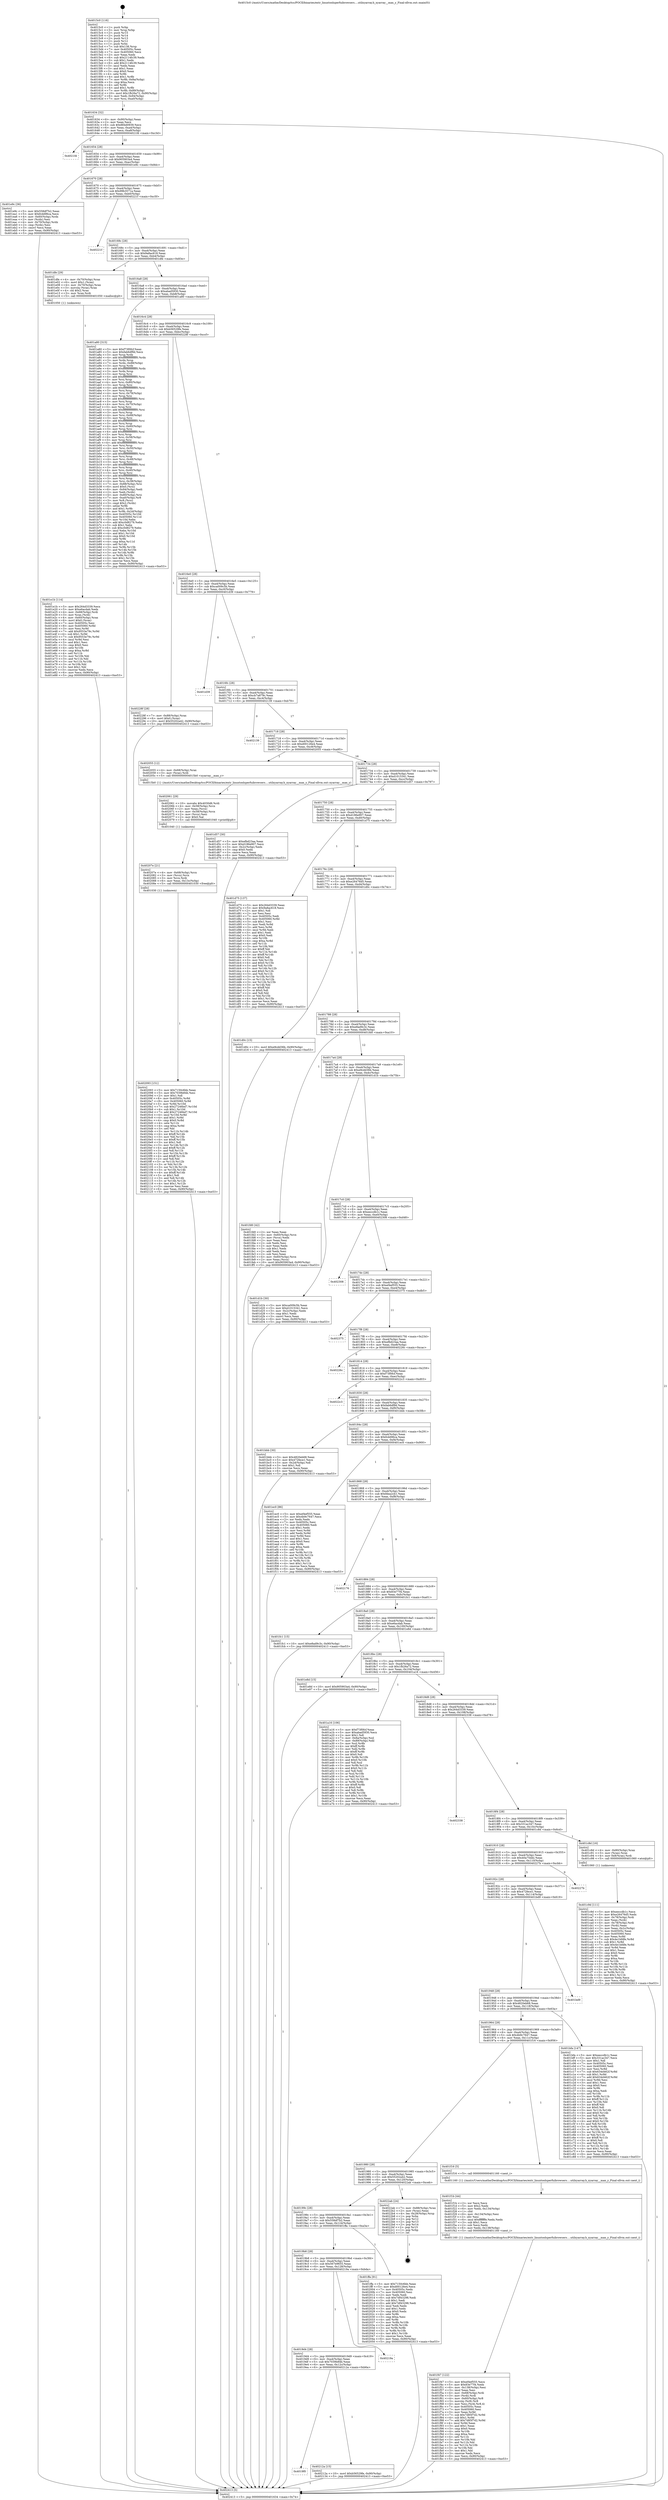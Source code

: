 digraph "0x4015c0" {
  label = "0x4015c0 (/mnt/c/Users/mathe/Desktop/tcc/POCII/binaries/extr_linuxtoolsperfuibrowsers....utilxyarray.h_xyarray__max_y_Final-ollvm.out::main(0))"
  labelloc = "t"
  node[shape=record]

  Entry [label="",width=0.3,height=0.3,shape=circle,fillcolor=black,style=filled]
  "0x401634" [label="{
     0x401634 [32]\l
     | [instrs]\l
     &nbsp;&nbsp;0x401634 \<+6\>: mov -0x90(%rbp),%eax\l
     &nbsp;&nbsp;0x40163a \<+2\>: mov %eax,%ecx\l
     &nbsp;&nbsp;0x40163c \<+6\>: sub $0x884d0939,%ecx\l
     &nbsp;&nbsp;0x401642 \<+6\>: mov %eax,-0xa4(%rbp)\l
     &nbsp;&nbsp;0x401648 \<+6\>: mov %ecx,-0xa8(%rbp)\l
     &nbsp;&nbsp;0x40164e \<+6\>: je 00000000004021fd \<main+0xc3d\>\l
  }"]
  "0x4021fd" [label="{
     0x4021fd\l
  }", style=dashed]
  "0x401654" [label="{
     0x401654 [28]\l
     | [instrs]\l
     &nbsp;&nbsp;0x401654 \<+5\>: jmp 0000000000401659 \<main+0x99\>\l
     &nbsp;&nbsp;0x401659 \<+6\>: mov -0xa4(%rbp),%eax\l
     &nbsp;&nbsp;0x40165f \<+5\>: sub $0x905903a4,%eax\l
     &nbsp;&nbsp;0x401664 \<+6\>: mov %eax,-0xac(%rbp)\l
     &nbsp;&nbsp;0x40166a \<+6\>: je 0000000000401e9c \<main+0x8dc\>\l
  }"]
  Exit [label="",width=0.3,height=0.3,shape=circle,fillcolor=black,style=filled,peripheries=2]
  "0x401e9c" [label="{
     0x401e9c [36]\l
     | [instrs]\l
     &nbsp;&nbsp;0x401e9c \<+5\>: mov $0x558df7b2,%eax\l
     &nbsp;&nbsp;0x401ea1 \<+5\>: mov $0xfcdd96ca,%ecx\l
     &nbsp;&nbsp;0x401ea6 \<+4\>: mov -0x60(%rbp),%rdx\l
     &nbsp;&nbsp;0x401eaa \<+2\>: mov (%rdx),%esi\l
     &nbsp;&nbsp;0x401eac \<+4\>: mov -0x70(%rbp),%rdx\l
     &nbsp;&nbsp;0x401eb0 \<+2\>: cmp (%rdx),%esi\l
     &nbsp;&nbsp;0x401eb2 \<+3\>: cmovl %ecx,%eax\l
     &nbsp;&nbsp;0x401eb5 \<+6\>: mov %eax,-0x90(%rbp)\l
     &nbsp;&nbsp;0x401ebb \<+5\>: jmp 0000000000402413 \<main+0xe53\>\l
  }"]
  "0x401670" [label="{
     0x401670 [28]\l
     | [instrs]\l
     &nbsp;&nbsp;0x401670 \<+5\>: jmp 0000000000401675 \<main+0xb5\>\l
     &nbsp;&nbsp;0x401675 \<+6\>: mov -0xa4(%rbp),%eax\l
     &nbsp;&nbsp;0x40167b \<+5\>: sub $0x99b3571a,%eax\l
     &nbsp;&nbsp;0x401680 \<+6\>: mov %eax,-0xb0(%rbp)\l
     &nbsp;&nbsp;0x401686 \<+6\>: je 000000000040221f \<main+0xc5f\>\l
  }"]
  "0x4019f0" [label="{
     0x4019f0\l
  }", style=dashed]
  "0x40221f" [label="{
     0x40221f\l
  }", style=dashed]
  "0x40168c" [label="{
     0x40168c [28]\l
     | [instrs]\l
     &nbsp;&nbsp;0x40168c \<+5\>: jmp 0000000000401691 \<main+0xd1\>\l
     &nbsp;&nbsp;0x401691 \<+6\>: mov -0xa4(%rbp),%eax\l
     &nbsp;&nbsp;0x401697 \<+5\>: sub $0x9a8ac618,%eax\l
     &nbsp;&nbsp;0x40169c \<+6\>: mov %eax,-0xb4(%rbp)\l
     &nbsp;&nbsp;0x4016a2 \<+6\>: je 0000000000401dfe \<main+0x83e\>\l
  }"]
  "0x40212a" [label="{
     0x40212a [15]\l
     | [instrs]\l
     &nbsp;&nbsp;0x40212a \<+10\>: movl $0xb56529fe,-0x90(%rbp)\l
     &nbsp;&nbsp;0x402134 \<+5\>: jmp 0000000000402413 \<main+0xe53\>\l
  }"]
  "0x401dfe" [label="{
     0x401dfe [29]\l
     | [instrs]\l
     &nbsp;&nbsp;0x401dfe \<+4\>: mov -0x70(%rbp),%rax\l
     &nbsp;&nbsp;0x401e02 \<+6\>: movl $0x1,(%rax)\l
     &nbsp;&nbsp;0x401e08 \<+4\>: mov -0x70(%rbp),%rax\l
     &nbsp;&nbsp;0x401e0c \<+3\>: movslq (%rax),%rax\l
     &nbsp;&nbsp;0x401e0f \<+4\>: shl $0x2,%rax\l
     &nbsp;&nbsp;0x401e13 \<+3\>: mov %rax,%rdi\l
     &nbsp;&nbsp;0x401e16 \<+5\>: call 0000000000401050 \<malloc@plt\>\l
     | [calls]\l
     &nbsp;&nbsp;0x401050 \{1\} (unknown)\l
  }"]
  "0x4016a8" [label="{
     0x4016a8 [28]\l
     | [instrs]\l
     &nbsp;&nbsp;0x4016a8 \<+5\>: jmp 00000000004016ad \<main+0xed\>\l
     &nbsp;&nbsp;0x4016ad \<+6\>: mov -0xa4(%rbp),%eax\l
     &nbsp;&nbsp;0x4016b3 \<+5\>: sub $0xabad5930,%eax\l
     &nbsp;&nbsp;0x4016b8 \<+6\>: mov %eax,-0xb8(%rbp)\l
     &nbsp;&nbsp;0x4016be \<+6\>: je 0000000000401a80 \<main+0x4c0\>\l
  }"]
  "0x4019d4" [label="{
     0x4019d4 [28]\l
     | [instrs]\l
     &nbsp;&nbsp;0x4019d4 \<+5\>: jmp 00000000004019d9 \<main+0x419\>\l
     &nbsp;&nbsp;0x4019d9 \<+6\>: mov -0xa4(%rbp),%eax\l
     &nbsp;&nbsp;0x4019df \<+5\>: sub $0x7039b84b,%eax\l
     &nbsp;&nbsp;0x4019e4 \<+6\>: mov %eax,-0x12c(%rbp)\l
     &nbsp;&nbsp;0x4019ea \<+6\>: je 000000000040212a \<main+0xb6a\>\l
  }"]
  "0x401a80" [label="{
     0x401a80 [315]\l
     | [instrs]\l
     &nbsp;&nbsp;0x401a80 \<+5\>: mov $0xf73f0fcf,%eax\l
     &nbsp;&nbsp;0x401a85 \<+5\>: mov $0xfab6df9d,%ecx\l
     &nbsp;&nbsp;0x401a8a \<+3\>: mov %rsp,%rdx\l
     &nbsp;&nbsp;0x401a8d \<+4\>: add $0xfffffffffffffff0,%rdx\l
     &nbsp;&nbsp;0x401a91 \<+3\>: mov %rdx,%rsp\l
     &nbsp;&nbsp;0x401a94 \<+7\>: mov %rdx,-0x88(%rbp)\l
     &nbsp;&nbsp;0x401a9b \<+3\>: mov %rsp,%rdx\l
     &nbsp;&nbsp;0x401a9e \<+4\>: add $0xfffffffffffffff0,%rdx\l
     &nbsp;&nbsp;0x401aa2 \<+3\>: mov %rdx,%rsp\l
     &nbsp;&nbsp;0x401aa5 \<+3\>: mov %rsp,%rsi\l
     &nbsp;&nbsp;0x401aa8 \<+4\>: add $0xfffffffffffffff0,%rsi\l
     &nbsp;&nbsp;0x401aac \<+3\>: mov %rsi,%rsp\l
     &nbsp;&nbsp;0x401aaf \<+4\>: mov %rsi,-0x80(%rbp)\l
     &nbsp;&nbsp;0x401ab3 \<+3\>: mov %rsp,%rsi\l
     &nbsp;&nbsp;0x401ab6 \<+4\>: add $0xfffffffffffffff0,%rsi\l
     &nbsp;&nbsp;0x401aba \<+3\>: mov %rsi,%rsp\l
     &nbsp;&nbsp;0x401abd \<+4\>: mov %rsi,-0x78(%rbp)\l
     &nbsp;&nbsp;0x401ac1 \<+3\>: mov %rsp,%rsi\l
     &nbsp;&nbsp;0x401ac4 \<+4\>: add $0xfffffffffffffff0,%rsi\l
     &nbsp;&nbsp;0x401ac8 \<+3\>: mov %rsi,%rsp\l
     &nbsp;&nbsp;0x401acb \<+4\>: mov %rsi,-0x70(%rbp)\l
     &nbsp;&nbsp;0x401acf \<+3\>: mov %rsp,%rsi\l
     &nbsp;&nbsp;0x401ad2 \<+4\>: add $0xfffffffffffffff0,%rsi\l
     &nbsp;&nbsp;0x401ad6 \<+3\>: mov %rsi,%rsp\l
     &nbsp;&nbsp;0x401ad9 \<+4\>: mov %rsi,-0x68(%rbp)\l
     &nbsp;&nbsp;0x401add \<+3\>: mov %rsp,%rsi\l
     &nbsp;&nbsp;0x401ae0 \<+4\>: add $0xfffffffffffffff0,%rsi\l
     &nbsp;&nbsp;0x401ae4 \<+3\>: mov %rsi,%rsp\l
     &nbsp;&nbsp;0x401ae7 \<+4\>: mov %rsi,-0x60(%rbp)\l
     &nbsp;&nbsp;0x401aeb \<+3\>: mov %rsp,%rsi\l
     &nbsp;&nbsp;0x401aee \<+4\>: add $0xfffffffffffffff0,%rsi\l
     &nbsp;&nbsp;0x401af2 \<+3\>: mov %rsi,%rsp\l
     &nbsp;&nbsp;0x401af5 \<+4\>: mov %rsi,-0x58(%rbp)\l
     &nbsp;&nbsp;0x401af9 \<+3\>: mov %rsp,%rsi\l
     &nbsp;&nbsp;0x401afc \<+4\>: add $0xfffffffffffffff0,%rsi\l
     &nbsp;&nbsp;0x401b00 \<+3\>: mov %rsi,%rsp\l
     &nbsp;&nbsp;0x401b03 \<+4\>: mov %rsi,-0x50(%rbp)\l
     &nbsp;&nbsp;0x401b07 \<+3\>: mov %rsp,%rsi\l
     &nbsp;&nbsp;0x401b0a \<+4\>: add $0xfffffffffffffff0,%rsi\l
     &nbsp;&nbsp;0x401b0e \<+3\>: mov %rsi,%rsp\l
     &nbsp;&nbsp;0x401b11 \<+4\>: mov %rsi,-0x48(%rbp)\l
     &nbsp;&nbsp;0x401b15 \<+3\>: mov %rsp,%rsi\l
     &nbsp;&nbsp;0x401b18 \<+4\>: add $0xfffffffffffffff0,%rsi\l
     &nbsp;&nbsp;0x401b1c \<+3\>: mov %rsi,%rsp\l
     &nbsp;&nbsp;0x401b1f \<+4\>: mov %rsi,-0x40(%rbp)\l
     &nbsp;&nbsp;0x401b23 \<+3\>: mov %rsp,%rsi\l
     &nbsp;&nbsp;0x401b26 \<+4\>: add $0xfffffffffffffff0,%rsi\l
     &nbsp;&nbsp;0x401b2a \<+3\>: mov %rsi,%rsp\l
     &nbsp;&nbsp;0x401b2d \<+4\>: mov %rsi,-0x38(%rbp)\l
     &nbsp;&nbsp;0x401b31 \<+7\>: mov -0x88(%rbp),%rsi\l
     &nbsp;&nbsp;0x401b38 \<+6\>: movl $0x0,(%rsi)\l
     &nbsp;&nbsp;0x401b3e \<+6\>: mov -0x94(%rbp),%edi\l
     &nbsp;&nbsp;0x401b44 \<+2\>: mov %edi,(%rdx)\l
     &nbsp;&nbsp;0x401b46 \<+4\>: mov -0x80(%rbp),%rsi\l
     &nbsp;&nbsp;0x401b4a \<+7\>: mov -0xa0(%rbp),%r8\l
     &nbsp;&nbsp;0x401b51 \<+3\>: mov %r8,(%rsi)\l
     &nbsp;&nbsp;0x401b54 \<+3\>: cmpl $0x2,(%rdx)\l
     &nbsp;&nbsp;0x401b57 \<+4\>: setne %r9b\l
     &nbsp;&nbsp;0x401b5b \<+4\>: and $0x1,%r9b\l
     &nbsp;&nbsp;0x401b5f \<+4\>: mov %r9b,-0x2d(%rbp)\l
     &nbsp;&nbsp;0x401b63 \<+8\>: mov 0x40505c,%r10d\l
     &nbsp;&nbsp;0x401b6b \<+8\>: mov 0x405060,%r11d\l
     &nbsp;&nbsp;0x401b73 \<+3\>: mov %r10d,%ebx\l
     &nbsp;&nbsp;0x401b76 \<+6\>: add $0xc0d8279,%ebx\l
     &nbsp;&nbsp;0x401b7c \<+3\>: sub $0x1,%ebx\l
     &nbsp;&nbsp;0x401b7f \<+6\>: sub $0xc0d8279,%ebx\l
     &nbsp;&nbsp;0x401b85 \<+4\>: imul %ebx,%r10d\l
     &nbsp;&nbsp;0x401b89 \<+4\>: and $0x1,%r10d\l
     &nbsp;&nbsp;0x401b8d \<+4\>: cmp $0x0,%r10d\l
     &nbsp;&nbsp;0x401b91 \<+4\>: sete %r9b\l
     &nbsp;&nbsp;0x401b95 \<+4\>: cmp $0xa,%r11d\l
     &nbsp;&nbsp;0x401b99 \<+4\>: setl %r14b\l
     &nbsp;&nbsp;0x401b9d \<+3\>: mov %r9b,%r15b\l
     &nbsp;&nbsp;0x401ba0 \<+3\>: and %r14b,%r15b\l
     &nbsp;&nbsp;0x401ba3 \<+3\>: xor %r14b,%r9b\l
     &nbsp;&nbsp;0x401ba6 \<+3\>: or %r9b,%r15b\l
     &nbsp;&nbsp;0x401ba9 \<+4\>: test $0x1,%r15b\l
     &nbsp;&nbsp;0x401bad \<+3\>: cmovne %ecx,%eax\l
     &nbsp;&nbsp;0x401bb0 \<+6\>: mov %eax,-0x90(%rbp)\l
     &nbsp;&nbsp;0x401bb6 \<+5\>: jmp 0000000000402413 \<main+0xe53\>\l
  }"]
  "0x4016c4" [label="{
     0x4016c4 [28]\l
     | [instrs]\l
     &nbsp;&nbsp;0x4016c4 \<+5\>: jmp 00000000004016c9 \<main+0x109\>\l
     &nbsp;&nbsp;0x4016c9 \<+6\>: mov -0xa4(%rbp),%eax\l
     &nbsp;&nbsp;0x4016cf \<+5\>: sub $0xb56529fe,%eax\l
     &nbsp;&nbsp;0x4016d4 \<+6\>: mov %eax,-0xbc(%rbp)\l
     &nbsp;&nbsp;0x4016da \<+6\>: je 000000000040228f \<main+0xccf\>\l
  }"]
  "0x40219a" [label="{
     0x40219a\l
  }", style=dashed]
  "0x40228f" [label="{
     0x40228f [28]\l
     | [instrs]\l
     &nbsp;&nbsp;0x40228f \<+7\>: mov -0x88(%rbp),%rax\l
     &nbsp;&nbsp;0x402296 \<+6\>: movl $0x0,(%rax)\l
     &nbsp;&nbsp;0x40229c \<+10\>: movl $0x55202a42,-0x90(%rbp)\l
     &nbsp;&nbsp;0x4022a6 \<+5\>: jmp 0000000000402413 \<main+0xe53\>\l
  }"]
  "0x4016e0" [label="{
     0x4016e0 [28]\l
     | [instrs]\l
     &nbsp;&nbsp;0x4016e0 \<+5\>: jmp 00000000004016e5 \<main+0x125\>\l
     &nbsp;&nbsp;0x4016e5 \<+6\>: mov -0xa4(%rbp),%eax\l
     &nbsp;&nbsp;0x4016eb \<+5\>: sub $0xca009c5b,%eax\l
     &nbsp;&nbsp;0x4016f0 \<+6\>: mov %eax,-0xc0(%rbp)\l
     &nbsp;&nbsp;0x4016f6 \<+6\>: je 0000000000401d39 \<main+0x779\>\l
  }"]
  "0x402093" [label="{
     0x402093 [151]\l
     | [instrs]\l
     &nbsp;&nbsp;0x402093 \<+5\>: mov $0x7150c6bb,%eax\l
     &nbsp;&nbsp;0x402098 \<+5\>: mov $0x7039b84b,%esi\l
     &nbsp;&nbsp;0x40209d \<+2\>: mov $0x1,%dl\l
     &nbsp;&nbsp;0x40209f \<+8\>: mov 0x40505c,%r8d\l
     &nbsp;&nbsp;0x4020a7 \<+8\>: mov 0x405060,%r9d\l
     &nbsp;&nbsp;0x4020af \<+3\>: mov %r8d,%r10d\l
     &nbsp;&nbsp;0x4020b2 \<+7\>: sub $0x27246bd7,%r10d\l
     &nbsp;&nbsp;0x4020b9 \<+4\>: sub $0x1,%r10d\l
     &nbsp;&nbsp;0x4020bd \<+7\>: add $0x27246bd7,%r10d\l
     &nbsp;&nbsp;0x4020c4 \<+4\>: imul %r10d,%r8d\l
     &nbsp;&nbsp;0x4020c8 \<+4\>: and $0x1,%r8d\l
     &nbsp;&nbsp;0x4020cc \<+4\>: cmp $0x0,%r8d\l
     &nbsp;&nbsp;0x4020d0 \<+4\>: sete %r11b\l
     &nbsp;&nbsp;0x4020d4 \<+4\>: cmp $0xa,%r9d\l
     &nbsp;&nbsp;0x4020d8 \<+3\>: setl %bl\l
     &nbsp;&nbsp;0x4020db \<+3\>: mov %r11b,%r14b\l
     &nbsp;&nbsp;0x4020de \<+4\>: xor $0xff,%r14b\l
     &nbsp;&nbsp;0x4020e2 \<+3\>: mov %bl,%r15b\l
     &nbsp;&nbsp;0x4020e5 \<+4\>: xor $0xff,%r15b\l
     &nbsp;&nbsp;0x4020e9 \<+3\>: xor $0x1,%dl\l
     &nbsp;&nbsp;0x4020ec \<+3\>: mov %r14b,%r12b\l
     &nbsp;&nbsp;0x4020ef \<+4\>: and $0xff,%r12b\l
     &nbsp;&nbsp;0x4020f3 \<+3\>: and %dl,%r11b\l
     &nbsp;&nbsp;0x4020f6 \<+3\>: mov %r15b,%r13b\l
     &nbsp;&nbsp;0x4020f9 \<+4\>: and $0xff,%r13b\l
     &nbsp;&nbsp;0x4020fd \<+2\>: and %dl,%bl\l
     &nbsp;&nbsp;0x4020ff \<+3\>: or %r11b,%r12b\l
     &nbsp;&nbsp;0x402102 \<+3\>: or %bl,%r13b\l
     &nbsp;&nbsp;0x402105 \<+3\>: xor %r13b,%r12b\l
     &nbsp;&nbsp;0x402108 \<+3\>: or %r15b,%r14b\l
     &nbsp;&nbsp;0x40210b \<+4\>: xor $0xff,%r14b\l
     &nbsp;&nbsp;0x40210f \<+3\>: or $0x1,%dl\l
     &nbsp;&nbsp;0x402112 \<+3\>: and %dl,%r14b\l
     &nbsp;&nbsp;0x402115 \<+3\>: or %r14b,%r12b\l
     &nbsp;&nbsp;0x402118 \<+4\>: test $0x1,%r12b\l
     &nbsp;&nbsp;0x40211c \<+3\>: cmovne %esi,%eax\l
     &nbsp;&nbsp;0x40211f \<+6\>: mov %eax,-0x90(%rbp)\l
     &nbsp;&nbsp;0x402125 \<+5\>: jmp 0000000000402413 \<main+0xe53\>\l
  }"]
  "0x401d39" [label="{
     0x401d39\l
  }", style=dashed]
  "0x4016fc" [label="{
     0x4016fc [28]\l
     | [instrs]\l
     &nbsp;&nbsp;0x4016fc \<+5\>: jmp 0000000000401701 \<main+0x141\>\l
     &nbsp;&nbsp;0x401701 \<+6\>: mov -0xa4(%rbp),%eax\l
     &nbsp;&nbsp;0x401707 \<+5\>: sub $0xcb7a879c,%eax\l
     &nbsp;&nbsp;0x40170c \<+6\>: mov %eax,-0xc4(%rbp)\l
     &nbsp;&nbsp;0x401712 \<+6\>: je 0000000000402139 \<main+0xb79\>\l
  }"]
  "0x40207e" [label="{
     0x40207e [21]\l
     | [instrs]\l
     &nbsp;&nbsp;0x40207e \<+4\>: mov -0x68(%rbp),%rcx\l
     &nbsp;&nbsp;0x402082 \<+3\>: mov (%rcx),%rcx\l
     &nbsp;&nbsp;0x402085 \<+3\>: mov %rcx,%rdi\l
     &nbsp;&nbsp;0x402088 \<+6\>: mov %eax,-0x13c(%rbp)\l
     &nbsp;&nbsp;0x40208e \<+5\>: call 0000000000401030 \<free@plt\>\l
     | [calls]\l
     &nbsp;&nbsp;0x401030 \{1\} (unknown)\l
  }"]
  "0x402139" [label="{
     0x402139\l
  }", style=dashed]
  "0x401718" [label="{
     0x401718 [28]\l
     | [instrs]\l
     &nbsp;&nbsp;0x401718 \<+5\>: jmp 000000000040171d \<main+0x15d\>\l
     &nbsp;&nbsp;0x40171d \<+6\>: mov -0xa4(%rbp),%eax\l
     &nbsp;&nbsp;0x401723 \<+5\>: sub $0xd00126e4,%eax\l
     &nbsp;&nbsp;0x401728 \<+6\>: mov %eax,-0xc8(%rbp)\l
     &nbsp;&nbsp;0x40172e \<+6\>: je 0000000000402055 \<main+0xa95\>\l
  }"]
  "0x402061" [label="{
     0x402061 [29]\l
     | [instrs]\l
     &nbsp;&nbsp;0x402061 \<+10\>: movabs $0x4030d6,%rdi\l
     &nbsp;&nbsp;0x40206b \<+4\>: mov -0x58(%rbp),%rcx\l
     &nbsp;&nbsp;0x40206f \<+2\>: mov %eax,(%rcx)\l
     &nbsp;&nbsp;0x402071 \<+4\>: mov -0x58(%rbp),%rcx\l
     &nbsp;&nbsp;0x402075 \<+2\>: mov (%rcx),%esi\l
     &nbsp;&nbsp;0x402077 \<+2\>: mov $0x0,%al\l
     &nbsp;&nbsp;0x402079 \<+5\>: call 0000000000401040 \<printf@plt\>\l
     | [calls]\l
     &nbsp;&nbsp;0x401040 \{1\} (unknown)\l
  }"]
  "0x402055" [label="{
     0x402055 [12]\l
     | [instrs]\l
     &nbsp;&nbsp;0x402055 \<+4\>: mov -0x68(%rbp),%rax\l
     &nbsp;&nbsp;0x402059 \<+3\>: mov (%rax),%rdi\l
     &nbsp;&nbsp;0x40205c \<+5\>: call 00000000004015b0 \<xyarray__max_y\>\l
     | [calls]\l
     &nbsp;&nbsp;0x4015b0 \{1\} (/mnt/c/Users/mathe/Desktop/tcc/POCII/binaries/extr_linuxtoolsperfuibrowsers....utilxyarray.h_xyarray__max_y_Final-ollvm.out::xyarray__max_y)\l
  }"]
  "0x401734" [label="{
     0x401734 [28]\l
     | [instrs]\l
     &nbsp;&nbsp;0x401734 \<+5\>: jmp 0000000000401739 \<main+0x179\>\l
     &nbsp;&nbsp;0x401739 \<+6\>: mov -0xa4(%rbp),%eax\l
     &nbsp;&nbsp;0x40173f \<+5\>: sub $0xd1015341,%eax\l
     &nbsp;&nbsp;0x401744 \<+6\>: mov %eax,-0xcc(%rbp)\l
     &nbsp;&nbsp;0x40174a \<+6\>: je 0000000000401d57 \<main+0x797\>\l
  }"]
  "0x4019b8" [label="{
     0x4019b8 [28]\l
     | [instrs]\l
     &nbsp;&nbsp;0x4019b8 \<+5\>: jmp 00000000004019bd \<main+0x3fd\>\l
     &nbsp;&nbsp;0x4019bd \<+6\>: mov -0xa4(%rbp),%eax\l
     &nbsp;&nbsp;0x4019c3 \<+5\>: sub $0x567e9655,%eax\l
     &nbsp;&nbsp;0x4019c8 \<+6\>: mov %eax,-0x128(%rbp)\l
     &nbsp;&nbsp;0x4019ce \<+6\>: je 000000000040219a \<main+0xbda\>\l
  }"]
  "0x401d57" [label="{
     0x401d57 [30]\l
     | [instrs]\l
     &nbsp;&nbsp;0x401d57 \<+5\>: mov $0xefbd23aa,%eax\l
     &nbsp;&nbsp;0x401d5c \<+5\>: mov $0xd186e907,%ecx\l
     &nbsp;&nbsp;0x401d61 \<+3\>: mov -0x2c(%rbp),%edx\l
     &nbsp;&nbsp;0x401d64 \<+3\>: cmp $0x0,%edx\l
     &nbsp;&nbsp;0x401d67 \<+3\>: cmove %ecx,%eax\l
     &nbsp;&nbsp;0x401d6a \<+6\>: mov %eax,-0x90(%rbp)\l
     &nbsp;&nbsp;0x401d70 \<+5\>: jmp 0000000000402413 \<main+0xe53\>\l
  }"]
  "0x401750" [label="{
     0x401750 [28]\l
     | [instrs]\l
     &nbsp;&nbsp;0x401750 \<+5\>: jmp 0000000000401755 \<main+0x195\>\l
     &nbsp;&nbsp;0x401755 \<+6\>: mov -0xa4(%rbp),%eax\l
     &nbsp;&nbsp;0x40175b \<+5\>: sub $0xd186e907,%eax\l
     &nbsp;&nbsp;0x401760 \<+6\>: mov %eax,-0xd0(%rbp)\l
     &nbsp;&nbsp;0x401766 \<+6\>: je 0000000000401d75 \<main+0x7b5\>\l
  }"]
  "0x401ffa" [label="{
     0x401ffa [91]\l
     | [instrs]\l
     &nbsp;&nbsp;0x401ffa \<+5\>: mov $0x7150c6bb,%eax\l
     &nbsp;&nbsp;0x401fff \<+5\>: mov $0xd00126e4,%ecx\l
     &nbsp;&nbsp;0x402004 \<+7\>: mov 0x40505c,%edx\l
     &nbsp;&nbsp;0x40200b \<+7\>: mov 0x405060,%esi\l
     &nbsp;&nbsp;0x402012 \<+2\>: mov %edx,%edi\l
     &nbsp;&nbsp;0x402014 \<+6\>: sub $0x7df43298,%edi\l
     &nbsp;&nbsp;0x40201a \<+3\>: sub $0x1,%edi\l
     &nbsp;&nbsp;0x40201d \<+6\>: add $0x7df43298,%edi\l
     &nbsp;&nbsp;0x402023 \<+3\>: imul %edi,%edx\l
     &nbsp;&nbsp;0x402026 \<+3\>: and $0x1,%edx\l
     &nbsp;&nbsp;0x402029 \<+3\>: cmp $0x0,%edx\l
     &nbsp;&nbsp;0x40202c \<+4\>: sete %r8b\l
     &nbsp;&nbsp;0x402030 \<+3\>: cmp $0xa,%esi\l
     &nbsp;&nbsp;0x402033 \<+4\>: setl %r9b\l
     &nbsp;&nbsp;0x402037 \<+3\>: mov %r8b,%r10b\l
     &nbsp;&nbsp;0x40203a \<+3\>: and %r9b,%r10b\l
     &nbsp;&nbsp;0x40203d \<+3\>: xor %r9b,%r8b\l
     &nbsp;&nbsp;0x402040 \<+3\>: or %r8b,%r10b\l
     &nbsp;&nbsp;0x402043 \<+4\>: test $0x1,%r10b\l
     &nbsp;&nbsp;0x402047 \<+3\>: cmovne %ecx,%eax\l
     &nbsp;&nbsp;0x40204a \<+6\>: mov %eax,-0x90(%rbp)\l
     &nbsp;&nbsp;0x402050 \<+5\>: jmp 0000000000402413 \<main+0xe53\>\l
  }"]
  "0x401d75" [label="{
     0x401d75 [137]\l
     | [instrs]\l
     &nbsp;&nbsp;0x401d75 \<+5\>: mov $0x264d3339,%eax\l
     &nbsp;&nbsp;0x401d7a \<+5\>: mov $0x9a8ac618,%ecx\l
     &nbsp;&nbsp;0x401d7f \<+2\>: mov $0x1,%dl\l
     &nbsp;&nbsp;0x401d81 \<+2\>: xor %esi,%esi\l
     &nbsp;&nbsp;0x401d83 \<+7\>: mov 0x40505c,%edi\l
     &nbsp;&nbsp;0x401d8a \<+8\>: mov 0x405060,%r8d\l
     &nbsp;&nbsp;0x401d92 \<+3\>: sub $0x1,%esi\l
     &nbsp;&nbsp;0x401d95 \<+3\>: mov %edi,%r9d\l
     &nbsp;&nbsp;0x401d98 \<+3\>: add %esi,%r9d\l
     &nbsp;&nbsp;0x401d9b \<+4\>: imul %r9d,%edi\l
     &nbsp;&nbsp;0x401d9f \<+3\>: and $0x1,%edi\l
     &nbsp;&nbsp;0x401da2 \<+3\>: cmp $0x0,%edi\l
     &nbsp;&nbsp;0x401da5 \<+4\>: sete %r10b\l
     &nbsp;&nbsp;0x401da9 \<+4\>: cmp $0xa,%r8d\l
     &nbsp;&nbsp;0x401dad \<+4\>: setl %r11b\l
     &nbsp;&nbsp;0x401db1 \<+3\>: mov %r10b,%bl\l
     &nbsp;&nbsp;0x401db4 \<+3\>: xor $0xff,%bl\l
     &nbsp;&nbsp;0x401db7 \<+3\>: mov %r11b,%r14b\l
     &nbsp;&nbsp;0x401dba \<+4\>: xor $0xff,%r14b\l
     &nbsp;&nbsp;0x401dbe \<+3\>: xor $0x0,%dl\l
     &nbsp;&nbsp;0x401dc1 \<+3\>: mov %bl,%r15b\l
     &nbsp;&nbsp;0x401dc4 \<+4\>: and $0x0,%r15b\l
     &nbsp;&nbsp;0x401dc8 \<+3\>: and %dl,%r10b\l
     &nbsp;&nbsp;0x401dcb \<+3\>: mov %r14b,%r12b\l
     &nbsp;&nbsp;0x401dce \<+4\>: and $0x0,%r12b\l
     &nbsp;&nbsp;0x401dd2 \<+3\>: and %dl,%r11b\l
     &nbsp;&nbsp;0x401dd5 \<+3\>: or %r10b,%r15b\l
     &nbsp;&nbsp;0x401dd8 \<+3\>: or %r11b,%r12b\l
     &nbsp;&nbsp;0x401ddb \<+3\>: xor %r12b,%r15b\l
     &nbsp;&nbsp;0x401dde \<+3\>: or %r14b,%bl\l
     &nbsp;&nbsp;0x401de1 \<+3\>: xor $0xff,%bl\l
     &nbsp;&nbsp;0x401de4 \<+3\>: or $0x0,%dl\l
     &nbsp;&nbsp;0x401de7 \<+2\>: and %dl,%bl\l
     &nbsp;&nbsp;0x401de9 \<+3\>: or %bl,%r15b\l
     &nbsp;&nbsp;0x401dec \<+4\>: test $0x1,%r15b\l
     &nbsp;&nbsp;0x401df0 \<+3\>: cmovne %ecx,%eax\l
     &nbsp;&nbsp;0x401df3 \<+6\>: mov %eax,-0x90(%rbp)\l
     &nbsp;&nbsp;0x401df9 \<+5\>: jmp 0000000000402413 \<main+0xe53\>\l
  }"]
  "0x40176c" [label="{
     0x40176c [28]\l
     | [instrs]\l
     &nbsp;&nbsp;0x40176c \<+5\>: jmp 0000000000401771 \<main+0x1b1\>\l
     &nbsp;&nbsp;0x401771 \<+6\>: mov -0xa4(%rbp),%eax\l
     &nbsp;&nbsp;0x401777 \<+5\>: sub $0xe26476d5,%eax\l
     &nbsp;&nbsp;0x40177c \<+6\>: mov %eax,-0xd4(%rbp)\l
     &nbsp;&nbsp;0x401782 \<+6\>: je 0000000000401d0c \<main+0x74c\>\l
  }"]
  "0x40199c" [label="{
     0x40199c [28]\l
     | [instrs]\l
     &nbsp;&nbsp;0x40199c \<+5\>: jmp 00000000004019a1 \<main+0x3e1\>\l
     &nbsp;&nbsp;0x4019a1 \<+6\>: mov -0xa4(%rbp),%eax\l
     &nbsp;&nbsp;0x4019a7 \<+5\>: sub $0x558df7b2,%eax\l
     &nbsp;&nbsp;0x4019ac \<+6\>: mov %eax,-0x124(%rbp)\l
     &nbsp;&nbsp;0x4019b2 \<+6\>: je 0000000000401ffa \<main+0xa3a\>\l
  }"]
  "0x401d0c" [label="{
     0x401d0c [15]\l
     | [instrs]\l
     &nbsp;&nbsp;0x401d0c \<+10\>: movl $0xe9cdd36b,-0x90(%rbp)\l
     &nbsp;&nbsp;0x401d16 \<+5\>: jmp 0000000000402413 \<main+0xe53\>\l
  }"]
  "0x401788" [label="{
     0x401788 [28]\l
     | [instrs]\l
     &nbsp;&nbsp;0x401788 \<+5\>: jmp 000000000040178d \<main+0x1cd\>\l
     &nbsp;&nbsp;0x40178d \<+6\>: mov -0xa4(%rbp),%eax\l
     &nbsp;&nbsp;0x401793 \<+5\>: sub $0xe8ad9c3c,%eax\l
     &nbsp;&nbsp;0x401798 \<+6\>: mov %eax,-0xd8(%rbp)\l
     &nbsp;&nbsp;0x40179e \<+6\>: je 0000000000401fd0 \<main+0xa10\>\l
  }"]
  "0x4022ab" [label="{
     0x4022ab [24]\l
     | [instrs]\l
     &nbsp;&nbsp;0x4022ab \<+7\>: mov -0x88(%rbp),%rax\l
     &nbsp;&nbsp;0x4022b2 \<+2\>: mov (%rax),%eax\l
     &nbsp;&nbsp;0x4022b4 \<+4\>: lea -0x28(%rbp),%rsp\l
     &nbsp;&nbsp;0x4022b8 \<+1\>: pop %rbx\l
     &nbsp;&nbsp;0x4022b9 \<+2\>: pop %r12\l
     &nbsp;&nbsp;0x4022bb \<+2\>: pop %r13\l
     &nbsp;&nbsp;0x4022bd \<+2\>: pop %r14\l
     &nbsp;&nbsp;0x4022bf \<+2\>: pop %r15\l
     &nbsp;&nbsp;0x4022c1 \<+1\>: pop %rbp\l
     &nbsp;&nbsp;0x4022c2 \<+1\>: ret\l
  }"]
  "0x401fd0" [label="{
     0x401fd0 [42]\l
     | [instrs]\l
     &nbsp;&nbsp;0x401fd0 \<+2\>: xor %eax,%eax\l
     &nbsp;&nbsp;0x401fd2 \<+4\>: mov -0x60(%rbp),%rcx\l
     &nbsp;&nbsp;0x401fd6 \<+2\>: mov (%rcx),%edx\l
     &nbsp;&nbsp;0x401fd8 \<+2\>: mov %eax,%esi\l
     &nbsp;&nbsp;0x401fda \<+2\>: sub %edx,%esi\l
     &nbsp;&nbsp;0x401fdc \<+2\>: mov %eax,%edx\l
     &nbsp;&nbsp;0x401fde \<+3\>: sub $0x1,%edx\l
     &nbsp;&nbsp;0x401fe1 \<+2\>: add %edx,%esi\l
     &nbsp;&nbsp;0x401fe3 \<+2\>: sub %esi,%eax\l
     &nbsp;&nbsp;0x401fe5 \<+4\>: mov -0x60(%rbp),%rcx\l
     &nbsp;&nbsp;0x401fe9 \<+2\>: mov %eax,(%rcx)\l
     &nbsp;&nbsp;0x401feb \<+10\>: movl $0x905903a4,-0x90(%rbp)\l
     &nbsp;&nbsp;0x401ff5 \<+5\>: jmp 0000000000402413 \<main+0xe53\>\l
  }"]
  "0x4017a4" [label="{
     0x4017a4 [28]\l
     | [instrs]\l
     &nbsp;&nbsp;0x4017a4 \<+5\>: jmp 00000000004017a9 \<main+0x1e9\>\l
     &nbsp;&nbsp;0x4017a9 \<+6\>: mov -0xa4(%rbp),%eax\l
     &nbsp;&nbsp;0x4017af \<+5\>: sub $0xe9cdd36b,%eax\l
     &nbsp;&nbsp;0x4017b4 \<+6\>: mov %eax,-0xdc(%rbp)\l
     &nbsp;&nbsp;0x4017ba \<+6\>: je 0000000000401d1b \<main+0x75b\>\l
  }"]
  "0x401f47" [label="{
     0x401f47 [122]\l
     | [instrs]\l
     &nbsp;&nbsp;0x401f47 \<+5\>: mov $0xef4ef555,%ecx\l
     &nbsp;&nbsp;0x401f4c \<+5\>: mov $0x83e77f4,%edx\l
     &nbsp;&nbsp;0x401f51 \<+6\>: mov -0x138(%rbp),%esi\l
     &nbsp;&nbsp;0x401f57 \<+3\>: imul %eax,%esi\l
     &nbsp;&nbsp;0x401f5a \<+4\>: mov -0x68(%rbp),%rdi\l
     &nbsp;&nbsp;0x401f5e \<+3\>: mov (%rdi),%rdi\l
     &nbsp;&nbsp;0x401f61 \<+4\>: mov -0x60(%rbp),%r8\l
     &nbsp;&nbsp;0x401f65 \<+3\>: movslq (%r8),%r8\l
     &nbsp;&nbsp;0x401f68 \<+4\>: mov %esi,(%rdi,%r8,4)\l
     &nbsp;&nbsp;0x401f6c \<+7\>: mov 0x40505c,%eax\l
     &nbsp;&nbsp;0x401f73 \<+7\>: mov 0x405060,%esi\l
     &nbsp;&nbsp;0x401f7a \<+3\>: mov %eax,%r9d\l
     &nbsp;&nbsp;0x401f7d \<+7\>: sub $0x7d85f7d2,%r9d\l
     &nbsp;&nbsp;0x401f84 \<+4\>: sub $0x1,%r9d\l
     &nbsp;&nbsp;0x401f88 \<+7\>: add $0x7d85f7d2,%r9d\l
     &nbsp;&nbsp;0x401f8f \<+4\>: imul %r9d,%eax\l
     &nbsp;&nbsp;0x401f93 \<+3\>: and $0x1,%eax\l
     &nbsp;&nbsp;0x401f96 \<+3\>: cmp $0x0,%eax\l
     &nbsp;&nbsp;0x401f99 \<+4\>: sete %r10b\l
     &nbsp;&nbsp;0x401f9d \<+3\>: cmp $0xa,%esi\l
     &nbsp;&nbsp;0x401fa0 \<+4\>: setl %r11b\l
     &nbsp;&nbsp;0x401fa4 \<+3\>: mov %r10b,%bl\l
     &nbsp;&nbsp;0x401fa7 \<+3\>: and %r11b,%bl\l
     &nbsp;&nbsp;0x401faa \<+3\>: xor %r11b,%r10b\l
     &nbsp;&nbsp;0x401fad \<+3\>: or %r10b,%bl\l
     &nbsp;&nbsp;0x401fb0 \<+3\>: test $0x1,%bl\l
     &nbsp;&nbsp;0x401fb3 \<+3\>: cmovne %edx,%ecx\l
     &nbsp;&nbsp;0x401fb6 \<+6\>: mov %ecx,-0x90(%rbp)\l
     &nbsp;&nbsp;0x401fbc \<+5\>: jmp 0000000000402413 \<main+0xe53\>\l
  }"]
  "0x401d1b" [label="{
     0x401d1b [30]\l
     | [instrs]\l
     &nbsp;&nbsp;0x401d1b \<+5\>: mov $0xca009c5b,%eax\l
     &nbsp;&nbsp;0x401d20 \<+5\>: mov $0xd1015341,%ecx\l
     &nbsp;&nbsp;0x401d25 \<+3\>: mov -0x2c(%rbp),%edx\l
     &nbsp;&nbsp;0x401d28 \<+3\>: cmp $0x1,%edx\l
     &nbsp;&nbsp;0x401d2b \<+3\>: cmovl %ecx,%eax\l
     &nbsp;&nbsp;0x401d2e \<+6\>: mov %eax,-0x90(%rbp)\l
     &nbsp;&nbsp;0x401d34 \<+5\>: jmp 0000000000402413 \<main+0xe53\>\l
  }"]
  "0x4017c0" [label="{
     0x4017c0 [28]\l
     | [instrs]\l
     &nbsp;&nbsp;0x4017c0 \<+5\>: jmp 00000000004017c5 \<main+0x205\>\l
     &nbsp;&nbsp;0x4017c5 \<+6\>: mov -0xa4(%rbp),%eax\l
     &nbsp;&nbsp;0x4017cb \<+5\>: sub $0xeeccdb1c,%eax\l
     &nbsp;&nbsp;0x4017d0 \<+6\>: mov %eax,-0xe0(%rbp)\l
     &nbsp;&nbsp;0x4017d6 \<+6\>: je 0000000000402308 \<main+0xd48\>\l
  }"]
  "0x401f1b" [label="{
     0x401f1b [44]\l
     | [instrs]\l
     &nbsp;&nbsp;0x401f1b \<+2\>: xor %ecx,%ecx\l
     &nbsp;&nbsp;0x401f1d \<+5\>: mov $0x2,%edx\l
     &nbsp;&nbsp;0x401f22 \<+6\>: mov %edx,-0x134(%rbp)\l
     &nbsp;&nbsp;0x401f28 \<+1\>: cltd\l
     &nbsp;&nbsp;0x401f29 \<+6\>: mov -0x134(%rbp),%esi\l
     &nbsp;&nbsp;0x401f2f \<+2\>: idiv %esi\l
     &nbsp;&nbsp;0x401f31 \<+6\>: imul $0xfffffffe,%edx,%edx\l
     &nbsp;&nbsp;0x401f37 \<+3\>: sub $0x1,%ecx\l
     &nbsp;&nbsp;0x401f3a \<+2\>: sub %ecx,%edx\l
     &nbsp;&nbsp;0x401f3c \<+6\>: mov %edx,-0x138(%rbp)\l
     &nbsp;&nbsp;0x401f42 \<+5\>: call 0000000000401160 \<next_i\>\l
     | [calls]\l
     &nbsp;&nbsp;0x401160 \{1\} (/mnt/c/Users/mathe/Desktop/tcc/POCII/binaries/extr_linuxtoolsperfuibrowsers....utilxyarray.h_xyarray__max_y_Final-ollvm.out::next_i)\l
  }"]
  "0x402308" [label="{
     0x402308\l
  }", style=dashed]
  "0x4017dc" [label="{
     0x4017dc [28]\l
     | [instrs]\l
     &nbsp;&nbsp;0x4017dc \<+5\>: jmp 00000000004017e1 \<main+0x221\>\l
     &nbsp;&nbsp;0x4017e1 \<+6\>: mov -0xa4(%rbp),%eax\l
     &nbsp;&nbsp;0x4017e7 \<+5\>: sub $0xef4ef555,%eax\l
     &nbsp;&nbsp;0x4017ec \<+6\>: mov %eax,-0xe4(%rbp)\l
     &nbsp;&nbsp;0x4017f2 \<+6\>: je 0000000000402375 \<main+0xdb5\>\l
  }"]
  "0x401980" [label="{
     0x401980 [28]\l
     | [instrs]\l
     &nbsp;&nbsp;0x401980 \<+5\>: jmp 0000000000401985 \<main+0x3c5\>\l
     &nbsp;&nbsp;0x401985 \<+6\>: mov -0xa4(%rbp),%eax\l
     &nbsp;&nbsp;0x40198b \<+5\>: sub $0x55202a42,%eax\l
     &nbsp;&nbsp;0x401990 \<+6\>: mov %eax,-0x120(%rbp)\l
     &nbsp;&nbsp;0x401996 \<+6\>: je 00000000004022ab \<main+0xceb\>\l
  }"]
  "0x402375" [label="{
     0x402375\l
  }", style=dashed]
  "0x4017f8" [label="{
     0x4017f8 [28]\l
     | [instrs]\l
     &nbsp;&nbsp;0x4017f8 \<+5\>: jmp 00000000004017fd \<main+0x23d\>\l
     &nbsp;&nbsp;0x4017fd \<+6\>: mov -0xa4(%rbp),%eax\l
     &nbsp;&nbsp;0x401803 \<+5\>: sub $0xefbd23aa,%eax\l
     &nbsp;&nbsp;0x401808 \<+6\>: mov %eax,-0xe8(%rbp)\l
     &nbsp;&nbsp;0x40180e \<+6\>: je 000000000040226c \<main+0xcac\>\l
  }"]
  "0x401f16" [label="{
     0x401f16 [5]\l
     | [instrs]\l
     &nbsp;&nbsp;0x401f16 \<+5\>: call 0000000000401160 \<next_i\>\l
     | [calls]\l
     &nbsp;&nbsp;0x401160 \{1\} (/mnt/c/Users/mathe/Desktop/tcc/POCII/binaries/extr_linuxtoolsperfuibrowsers....utilxyarray.h_xyarray__max_y_Final-ollvm.out::next_i)\l
  }"]
  "0x40226c" [label="{
     0x40226c\l
  }", style=dashed]
  "0x401814" [label="{
     0x401814 [28]\l
     | [instrs]\l
     &nbsp;&nbsp;0x401814 \<+5\>: jmp 0000000000401819 \<main+0x259\>\l
     &nbsp;&nbsp;0x401819 \<+6\>: mov -0xa4(%rbp),%eax\l
     &nbsp;&nbsp;0x40181f \<+5\>: sub $0xf73f0fcf,%eax\l
     &nbsp;&nbsp;0x401824 \<+6\>: mov %eax,-0xec(%rbp)\l
     &nbsp;&nbsp;0x40182a \<+6\>: je 00000000004022c3 \<main+0xd03\>\l
  }"]
  "0x401e1b" [label="{
     0x401e1b [114]\l
     | [instrs]\l
     &nbsp;&nbsp;0x401e1b \<+5\>: mov $0x264d3339,%ecx\l
     &nbsp;&nbsp;0x401e20 \<+5\>: mov $0xe6acdab,%edx\l
     &nbsp;&nbsp;0x401e25 \<+4\>: mov -0x68(%rbp),%rdi\l
     &nbsp;&nbsp;0x401e29 \<+3\>: mov %rax,(%rdi)\l
     &nbsp;&nbsp;0x401e2c \<+4\>: mov -0x60(%rbp),%rax\l
     &nbsp;&nbsp;0x401e30 \<+6\>: movl $0x0,(%rax)\l
     &nbsp;&nbsp;0x401e36 \<+7\>: mov 0x40505c,%esi\l
     &nbsp;&nbsp;0x401e3d \<+8\>: mov 0x405060,%r8d\l
     &nbsp;&nbsp;0x401e45 \<+3\>: mov %esi,%r9d\l
     &nbsp;&nbsp;0x401e48 \<+7\>: add $0x9553e79c,%r9d\l
     &nbsp;&nbsp;0x401e4f \<+4\>: sub $0x1,%r9d\l
     &nbsp;&nbsp;0x401e53 \<+7\>: sub $0x9553e79c,%r9d\l
     &nbsp;&nbsp;0x401e5a \<+4\>: imul %r9d,%esi\l
     &nbsp;&nbsp;0x401e5e \<+3\>: and $0x1,%esi\l
     &nbsp;&nbsp;0x401e61 \<+3\>: cmp $0x0,%esi\l
     &nbsp;&nbsp;0x401e64 \<+4\>: sete %r10b\l
     &nbsp;&nbsp;0x401e68 \<+4\>: cmp $0xa,%r8d\l
     &nbsp;&nbsp;0x401e6c \<+4\>: setl %r11b\l
     &nbsp;&nbsp;0x401e70 \<+3\>: mov %r10b,%bl\l
     &nbsp;&nbsp;0x401e73 \<+3\>: and %r11b,%bl\l
     &nbsp;&nbsp;0x401e76 \<+3\>: xor %r11b,%r10b\l
     &nbsp;&nbsp;0x401e79 \<+3\>: or %r10b,%bl\l
     &nbsp;&nbsp;0x401e7c \<+3\>: test $0x1,%bl\l
     &nbsp;&nbsp;0x401e7f \<+3\>: cmovne %edx,%ecx\l
     &nbsp;&nbsp;0x401e82 \<+6\>: mov %ecx,-0x90(%rbp)\l
     &nbsp;&nbsp;0x401e88 \<+5\>: jmp 0000000000402413 \<main+0xe53\>\l
  }"]
  "0x4022c3" [label="{
     0x4022c3\l
  }", style=dashed]
  "0x401830" [label="{
     0x401830 [28]\l
     | [instrs]\l
     &nbsp;&nbsp;0x401830 \<+5\>: jmp 0000000000401835 \<main+0x275\>\l
     &nbsp;&nbsp;0x401835 \<+6\>: mov -0xa4(%rbp),%eax\l
     &nbsp;&nbsp;0x40183b \<+5\>: sub $0xfab6df9d,%eax\l
     &nbsp;&nbsp;0x401840 \<+6\>: mov %eax,-0xf0(%rbp)\l
     &nbsp;&nbsp;0x401846 \<+6\>: je 0000000000401bbb \<main+0x5fb\>\l
  }"]
  "0x401c9d" [label="{
     0x401c9d [111]\l
     | [instrs]\l
     &nbsp;&nbsp;0x401c9d \<+5\>: mov $0xeeccdb1c,%ecx\l
     &nbsp;&nbsp;0x401ca2 \<+5\>: mov $0xe26476d5,%edx\l
     &nbsp;&nbsp;0x401ca7 \<+4\>: mov -0x78(%rbp),%rdi\l
     &nbsp;&nbsp;0x401cab \<+2\>: mov %eax,(%rdi)\l
     &nbsp;&nbsp;0x401cad \<+4\>: mov -0x78(%rbp),%rdi\l
     &nbsp;&nbsp;0x401cb1 \<+2\>: mov (%rdi),%eax\l
     &nbsp;&nbsp;0x401cb3 \<+3\>: mov %eax,-0x2c(%rbp)\l
     &nbsp;&nbsp;0x401cb6 \<+7\>: mov 0x40505c,%eax\l
     &nbsp;&nbsp;0x401cbd \<+7\>: mov 0x405060,%esi\l
     &nbsp;&nbsp;0x401cc4 \<+3\>: mov %eax,%r8d\l
     &nbsp;&nbsp;0x401cc7 \<+7\>: sub $0x4e1bfdfe,%r8d\l
     &nbsp;&nbsp;0x401cce \<+4\>: sub $0x1,%r8d\l
     &nbsp;&nbsp;0x401cd2 \<+7\>: add $0x4e1bfdfe,%r8d\l
     &nbsp;&nbsp;0x401cd9 \<+4\>: imul %r8d,%eax\l
     &nbsp;&nbsp;0x401cdd \<+3\>: and $0x1,%eax\l
     &nbsp;&nbsp;0x401ce0 \<+3\>: cmp $0x0,%eax\l
     &nbsp;&nbsp;0x401ce3 \<+4\>: sete %r9b\l
     &nbsp;&nbsp;0x401ce7 \<+3\>: cmp $0xa,%esi\l
     &nbsp;&nbsp;0x401cea \<+4\>: setl %r10b\l
     &nbsp;&nbsp;0x401cee \<+3\>: mov %r9b,%r11b\l
     &nbsp;&nbsp;0x401cf1 \<+3\>: and %r10b,%r11b\l
     &nbsp;&nbsp;0x401cf4 \<+3\>: xor %r10b,%r9b\l
     &nbsp;&nbsp;0x401cf7 \<+3\>: or %r9b,%r11b\l
     &nbsp;&nbsp;0x401cfa \<+4\>: test $0x1,%r11b\l
     &nbsp;&nbsp;0x401cfe \<+3\>: cmovne %edx,%ecx\l
     &nbsp;&nbsp;0x401d01 \<+6\>: mov %ecx,-0x90(%rbp)\l
     &nbsp;&nbsp;0x401d07 \<+5\>: jmp 0000000000402413 \<main+0xe53\>\l
  }"]
  "0x401bbb" [label="{
     0x401bbb [30]\l
     | [instrs]\l
     &nbsp;&nbsp;0x401bbb \<+5\>: mov $0x4820eb68,%eax\l
     &nbsp;&nbsp;0x401bc0 \<+5\>: mov $0x472fece1,%ecx\l
     &nbsp;&nbsp;0x401bc5 \<+3\>: mov -0x2d(%rbp),%dl\l
     &nbsp;&nbsp;0x401bc8 \<+3\>: test $0x1,%dl\l
     &nbsp;&nbsp;0x401bcb \<+3\>: cmovne %ecx,%eax\l
     &nbsp;&nbsp;0x401bce \<+6\>: mov %eax,-0x90(%rbp)\l
     &nbsp;&nbsp;0x401bd4 \<+5\>: jmp 0000000000402413 \<main+0xe53\>\l
  }"]
  "0x40184c" [label="{
     0x40184c [28]\l
     | [instrs]\l
     &nbsp;&nbsp;0x40184c \<+5\>: jmp 0000000000401851 \<main+0x291\>\l
     &nbsp;&nbsp;0x401851 \<+6\>: mov -0xa4(%rbp),%eax\l
     &nbsp;&nbsp;0x401857 \<+5\>: sub $0xfcdd96ca,%eax\l
     &nbsp;&nbsp;0x40185c \<+6\>: mov %eax,-0xf4(%rbp)\l
     &nbsp;&nbsp;0x401862 \<+6\>: je 0000000000401ec0 \<main+0x900\>\l
  }"]
  "0x401964" [label="{
     0x401964 [28]\l
     | [instrs]\l
     &nbsp;&nbsp;0x401964 \<+5\>: jmp 0000000000401969 \<main+0x3a9\>\l
     &nbsp;&nbsp;0x401969 \<+6\>: mov -0xa4(%rbp),%eax\l
     &nbsp;&nbsp;0x40196f \<+5\>: sub $0x4b9c7647,%eax\l
     &nbsp;&nbsp;0x401974 \<+6\>: mov %eax,-0x11c(%rbp)\l
     &nbsp;&nbsp;0x40197a \<+6\>: je 0000000000401f16 \<main+0x956\>\l
  }"]
  "0x401ec0" [label="{
     0x401ec0 [86]\l
     | [instrs]\l
     &nbsp;&nbsp;0x401ec0 \<+5\>: mov $0xef4ef555,%eax\l
     &nbsp;&nbsp;0x401ec5 \<+5\>: mov $0x4b9c7647,%ecx\l
     &nbsp;&nbsp;0x401eca \<+2\>: xor %edx,%edx\l
     &nbsp;&nbsp;0x401ecc \<+7\>: mov 0x40505c,%esi\l
     &nbsp;&nbsp;0x401ed3 \<+7\>: mov 0x405060,%edi\l
     &nbsp;&nbsp;0x401eda \<+3\>: sub $0x1,%edx\l
     &nbsp;&nbsp;0x401edd \<+3\>: mov %esi,%r8d\l
     &nbsp;&nbsp;0x401ee0 \<+3\>: add %edx,%r8d\l
     &nbsp;&nbsp;0x401ee3 \<+4\>: imul %r8d,%esi\l
     &nbsp;&nbsp;0x401ee7 \<+3\>: and $0x1,%esi\l
     &nbsp;&nbsp;0x401eea \<+3\>: cmp $0x0,%esi\l
     &nbsp;&nbsp;0x401eed \<+4\>: sete %r9b\l
     &nbsp;&nbsp;0x401ef1 \<+3\>: cmp $0xa,%edi\l
     &nbsp;&nbsp;0x401ef4 \<+4\>: setl %r10b\l
     &nbsp;&nbsp;0x401ef8 \<+3\>: mov %r9b,%r11b\l
     &nbsp;&nbsp;0x401efb \<+3\>: and %r10b,%r11b\l
     &nbsp;&nbsp;0x401efe \<+3\>: xor %r10b,%r9b\l
     &nbsp;&nbsp;0x401f01 \<+3\>: or %r9b,%r11b\l
     &nbsp;&nbsp;0x401f04 \<+4\>: test $0x1,%r11b\l
     &nbsp;&nbsp;0x401f08 \<+3\>: cmovne %ecx,%eax\l
     &nbsp;&nbsp;0x401f0b \<+6\>: mov %eax,-0x90(%rbp)\l
     &nbsp;&nbsp;0x401f11 \<+5\>: jmp 0000000000402413 \<main+0xe53\>\l
  }"]
  "0x401868" [label="{
     0x401868 [28]\l
     | [instrs]\l
     &nbsp;&nbsp;0x401868 \<+5\>: jmp 000000000040186d \<main+0x2ad\>\l
     &nbsp;&nbsp;0x40186d \<+6\>: mov -0xa4(%rbp),%eax\l
     &nbsp;&nbsp;0x401873 \<+5\>: sub $0xfdea2cb1,%eax\l
     &nbsp;&nbsp;0x401878 \<+6\>: mov %eax,-0xf8(%rbp)\l
     &nbsp;&nbsp;0x40187e \<+6\>: je 0000000000402176 \<main+0xbb6\>\l
  }"]
  "0x401bfa" [label="{
     0x401bfa [147]\l
     | [instrs]\l
     &nbsp;&nbsp;0x401bfa \<+5\>: mov $0xeeccdb1c,%eax\l
     &nbsp;&nbsp;0x401bff \<+5\>: mov $0x331ac347,%ecx\l
     &nbsp;&nbsp;0x401c04 \<+2\>: mov $0x1,%dl\l
     &nbsp;&nbsp;0x401c06 \<+7\>: mov 0x40505c,%esi\l
     &nbsp;&nbsp;0x401c0d \<+7\>: mov 0x405060,%edi\l
     &nbsp;&nbsp;0x401c14 \<+3\>: mov %esi,%r8d\l
     &nbsp;&nbsp;0x401c17 \<+7\>: sub $0x634d462f,%r8d\l
     &nbsp;&nbsp;0x401c1e \<+4\>: sub $0x1,%r8d\l
     &nbsp;&nbsp;0x401c22 \<+7\>: add $0x634d462f,%r8d\l
     &nbsp;&nbsp;0x401c29 \<+4\>: imul %r8d,%esi\l
     &nbsp;&nbsp;0x401c2d \<+3\>: and $0x1,%esi\l
     &nbsp;&nbsp;0x401c30 \<+3\>: cmp $0x0,%esi\l
     &nbsp;&nbsp;0x401c33 \<+4\>: sete %r9b\l
     &nbsp;&nbsp;0x401c37 \<+3\>: cmp $0xa,%edi\l
     &nbsp;&nbsp;0x401c3a \<+4\>: setl %r10b\l
     &nbsp;&nbsp;0x401c3e \<+3\>: mov %r9b,%r11b\l
     &nbsp;&nbsp;0x401c41 \<+4\>: xor $0xff,%r11b\l
     &nbsp;&nbsp;0x401c45 \<+3\>: mov %r10b,%bl\l
     &nbsp;&nbsp;0x401c48 \<+3\>: xor $0xff,%bl\l
     &nbsp;&nbsp;0x401c4b \<+3\>: xor $0x0,%dl\l
     &nbsp;&nbsp;0x401c4e \<+3\>: mov %r11b,%r14b\l
     &nbsp;&nbsp;0x401c51 \<+4\>: and $0x0,%r14b\l
     &nbsp;&nbsp;0x401c55 \<+3\>: and %dl,%r9b\l
     &nbsp;&nbsp;0x401c58 \<+3\>: mov %bl,%r15b\l
     &nbsp;&nbsp;0x401c5b \<+4\>: and $0x0,%r15b\l
     &nbsp;&nbsp;0x401c5f \<+3\>: and %dl,%r10b\l
     &nbsp;&nbsp;0x401c62 \<+3\>: or %r9b,%r14b\l
     &nbsp;&nbsp;0x401c65 \<+3\>: or %r10b,%r15b\l
     &nbsp;&nbsp;0x401c68 \<+3\>: xor %r15b,%r14b\l
     &nbsp;&nbsp;0x401c6b \<+3\>: or %bl,%r11b\l
     &nbsp;&nbsp;0x401c6e \<+4\>: xor $0xff,%r11b\l
     &nbsp;&nbsp;0x401c72 \<+3\>: or $0x0,%dl\l
     &nbsp;&nbsp;0x401c75 \<+3\>: and %dl,%r11b\l
     &nbsp;&nbsp;0x401c78 \<+3\>: or %r11b,%r14b\l
     &nbsp;&nbsp;0x401c7b \<+4\>: test $0x1,%r14b\l
     &nbsp;&nbsp;0x401c7f \<+3\>: cmovne %ecx,%eax\l
     &nbsp;&nbsp;0x401c82 \<+6\>: mov %eax,-0x90(%rbp)\l
     &nbsp;&nbsp;0x401c88 \<+5\>: jmp 0000000000402413 \<main+0xe53\>\l
  }"]
  "0x402176" [label="{
     0x402176\l
  }", style=dashed]
  "0x401884" [label="{
     0x401884 [28]\l
     | [instrs]\l
     &nbsp;&nbsp;0x401884 \<+5\>: jmp 0000000000401889 \<main+0x2c9\>\l
     &nbsp;&nbsp;0x401889 \<+6\>: mov -0xa4(%rbp),%eax\l
     &nbsp;&nbsp;0x40188f \<+5\>: sub $0x83e77f4,%eax\l
     &nbsp;&nbsp;0x401894 \<+6\>: mov %eax,-0xfc(%rbp)\l
     &nbsp;&nbsp;0x40189a \<+6\>: je 0000000000401fc1 \<main+0xa01\>\l
  }"]
  "0x401948" [label="{
     0x401948 [28]\l
     | [instrs]\l
     &nbsp;&nbsp;0x401948 \<+5\>: jmp 000000000040194d \<main+0x38d\>\l
     &nbsp;&nbsp;0x40194d \<+6\>: mov -0xa4(%rbp),%eax\l
     &nbsp;&nbsp;0x401953 \<+5\>: sub $0x4820eb68,%eax\l
     &nbsp;&nbsp;0x401958 \<+6\>: mov %eax,-0x118(%rbp)\l
     &nbsp;&nbsp;0x40195e \<+6\>: je 0000000000401bfa \<main+0x63a\>\l
  }"]
  "0x401fc1" [label="{
     0x401fc1 [15]\l
     | [instrs]\l
     &nbsp;&nbsp;0x401fc1 \<+10\>: movl $0xe8ad9c3c,-0x90(%rbp)\l
     &nbsp;&nbsp;0x401fcb \<+5\>: jmp 0000000000402413 \<main+0xe53\>\l
  }"]
  "0x4018a0" [label="{
     0x4018a0 [28]\l
     | [instrs]\l
     &nbsp;&nbsp;0x4018a0 \<+5\>: jmp 00000000004018a5 \<main+0x2e5\>\l
     &nbsp;&nbsp;0x4018a5 \<+6\>: mov -0xa4(%rbp),%eax\l
     &nbsp;&nbsp;0x4018ab \<+5\>: sub $0xe6acdab,%eax\l
     &nbsp;&nbsp;0x4018b0 \<+6\>: mov %eax,-0x100(%rbp)\l
     &nbsp;&nbsp;0x4018b6 \<+6\>: je 0000000000401e8d \<main+0x8cd\>\l
  }"]
  "0x401bd9" [label="{
     0x401bd9\l
  }", style=dashed]
  "0x401e8d" [label="{
     0x401e8d [15]\l
     | [instrs]\l
     &nbsp;&nbsp;0x401e8d \<+10\>: movl $0x905903a4,-0x90(%rbp)\l
     &nbsp;&nbsp;0x401e97 \<+5\>: jmp 0000000000402413 \<main+0xe53\>\l
  }"]
  "0x4018bc" [label="{
     0x4018bc [28]\l
     | [instrs]\l
     &nbsp;&nbsp;0x4018bc \<+5\>: jmp 00000000004018c1 \<main+0x301\>\l
     &nbsp;&nbsp;0x4018c1 \<+6\>: mov -0xa4(%rbp),%eax\l
     &nbsp;&nbsp;0x4018c7 \<+5\>: sub $0x1fb26a72,%eax\l
     &nbsp;&nbsp;0x4018cc \<+6\>: mov %eax,-0x104(%rbp)\l
     &nbsp;&nbsp;0x4018d2 \<+6\>: je 0000000000401a16 \<main+0x456\>\l
  }"]
  "0x40192c" [label="{
     0x40192c [28]\l
     | [instrs]\l
     &nbsp;&nbsp;0x40192c \<+5\>: jmp 0000000000401931 \<main+0x371\>\l
     &nbsp;&nbsp;0x401931 \<+6\>: mov -0xa4(%rbp),%eax\l
     &nbsp;&nbsp;0x401937 \<+5\>: sub $0x472fece1,%eax\l
     &nbsp;&nbsp;0x40193c \<+6\>: mov %eax,-0x114(%rbp)\l
     &nbsp;&nbsp;0x401942 \<+6\>: je 0000000000401bd9 \<main+0x619\>\l
  }"]
  "0x401a16" [label="{
     0x401a16 [106]\l
     | [instrs]\l
     &nbsp;&nbsp;0x401a16 \<+5\>: mov $0xf73f0fcf,%eax\l
     &nbsp;&nbsp;0x401a1b \<+5\>: mov $0xabad5930,%ecx\l
     &nbsp;&nbsp;0x401a20 \<+2\>: mov $0x1,%dl\l
     &nbsp;&nbsp;0x401a22 \<+7\>: mov -0x8a(%rbp),%sil\l
     &nbsp;&nbsp;0x401a29 \<+7\>: mov -0x89(%rbp),%dil\l
     &nbsp;&nbsp;0x401a30 \<+3\>: mov %sil,%r8b\l
     &nbsp;&nbsp;0x401a33 \<+4\>: xor $0xff,%r8b\l
     &nbsp;&nbsp;0x401a37 \<+3\>: mov %dil,%r9b\l
     &nbsp;&nbsp;0x401a3a \<+4\>: xor $0xff,%r9b\l
     &nbsp;&nbsp;0x401a3e \<+3\>: xor $0x0,%dl\l
     &nbsp;&nbsp;0x401a41 \<+3\>: mov %r8b,%r10b\l
     &nbsp;&nbsp;0x401a44 \<+4\>: and $0x0,%r10b\l
     &nbsp;&nbsp;0x401a48 \<+3\>: and %dl,%sil\l
     &nbsp;&nbsp;0x401a4b \<+3\>: mov %r9b,%r11b\l
     &nbsp;&nbsp;0x401a4e \<+4\>: and $0x0,%r11b\l
     &nbsp;&nbsp;0x401a52 \<+3\>: and %dl,%dil\l
     &nbsp;&nbsp;0x401a55 \<+3\>: or %sil,%r10b\l
     &nbsp;&nbsp;0x401a58 \<+3\>: or %dil,%r11b\l
     &nbsp;&nbsp;0x401a5b \<+3\>: xor %r11b,%r10b\l
     &nbsp;&nbsp;0x401a5e \<+3\>: or %r9b,%r8b\l
     &nbsp;&nbsp;0x401a61 \<+4\>: xor $0xff,%r8b\l
     &nbsp;&nbsp;0x401a65 \<+3\>: or $0x0,%dl\l
     &nbsp;&nbsp;0x401a68 \<+3\>: and %dl,%r8b\l
     &nbsp;&nbsp;0x401a6b \<+3\>: or %r8b,%r10b\l
     &nbsp;&nbsp;0x401a6e \<+4\>: test $0x1,%r10b\l
     &nbsp;&nbsp;0x401a72 \<+3\>: cmovne %ecx,%eax\l
     &nbsp;&nbsp;0x401a75 \<+6\>: mov %eax,-0x90(%rbp)\l
     &nbsp;&nbsp;0x401a7b \<+5\>: jmp 0000000000402413 \<main+0xe53\>\l
  }"]
  "0x4018d8" [label="{
     0x4018d8 [28]\l
     | [instrs]\l
     &nbsp;&nbsp;0x4018d8 \<+5\>: jmp 00000000004018dd \<main+0x31d\>\l
     &nbsp;&nbsp;0x4018dd \<+6\>: mov -0xa4(%rbp),%eax\l
     &nbsp;&nbsp;0x4018e3 \<+5\>: sub $0x264d3339,%eax\l
     &nbsp;&nbsp;0x4018e8 \<+6\>: mov %eax,-0x108(%rbp)\l
     &nbsp;&nbsp;0x4018ee \<+6\>: je 0000000000402338 \<main+0xd78\>\l
  }"]
  "0x402413" [label="{
     0x402413 [5]\l
     | [instrs]\l
     &nbsp;&nbsp;0x402413 \<+5\>: jmp 0000000000401634 \<main+0x74\>\l
  }"]
  "0x4015c0" [label="{
     0x4015c0 [116]\l
     | [instrs]\l
     &nbsp;&nbsp;0x4015c0 \<+1\>: push %rbp\l
     &nbsp;&nbsp;0x4015c1 \<+3\>: mov %rsp,%rbp\l
     &nbsp;&nbsp;0x4015c4 \<+2\>: push %r15\l
     &nbsp;&nbsp;0x4015c6 \<+2\>: push %r14\l
     &nbsp;&nbsp;0x4015c8 \<+2\>: push %r13\l
     &nbsp;&nbsp;0x4015ca \<+2\>: push %r12\l
     &nbsp;&nbsp;0x4015cc \<+1\>: push %rbx\l
     &nbsp;&nbsp;0x4015cd \<+7\>: sub $0x138,%rsp\l
     &nbsp;&nbsp;0x4015d4 \<+7\>: mov 0x40505c,%eax\l
     &nbsp;&nbsp;0x4015db \<+7\>: mov 0x405060,%ecx\l
     &nbsp;&nbsp;0x4015e2 \<+2\>: mov %eax,%edx\l
     &nbsp;&nbsp;0x4015e4 \<+6\>: sub $0x2114fc39,%edx\l
     &nbsp;&nbsp;0x4015ea \<+3\>: sub $0x1,%edx\l
     &nbsp;&nbsp;0x4015ed \<+6\>: add $0x2114fc39,%edx\l
     &nbsp;&nbsp;0x4015f3 \<+3\>: imul %edx,%eax\l
     &nbsp;&nbsp;0x4015f6 \<+3\>: and $0x1,%eax\l
     &nbsp;&nbsp;0x4015f9 \<+3\>: cmp $0x0,%eax\l
     &nbsp;&nbsp;0x4015fc \<+4\>: sete %r8b\l
     &nbsp;&nbsp;0x401600 \<+4\>: and $0x1,%r8b\l
     &nbsp;&nbsp;0x401604 \<+7\>: mov %r8b,-0x8a(%rbp)\l
     &nbsp;&nbsp;0x40160b \<+3\>: cmp $0xa,%ecx\l
     &nbsp;&nbsp;0x40160e \<+4\>: setl %r8b\l
     &nbsp;&nbsp;0x401612 \<+4\>: and $0x1,%r8b\l
     &nbsp;&nbsp;0x401616 \<+7\>: mov %r8b,-0x89(%rbp)\l
     &nbsp;&nbsp;0x40161d \<+10\>: movl $0x1fb26a72,-0x90(%rbp)\l
     &nbsp;&nbsp;0x401627 \<+6\>: mov %edi,-0x94(%rbp)\l
     &nbsp;&nbsp;0x40162d \<+7\>: mov %rsi,-0xa0(%rbp)\l
  }"]
  "0x40227b" [label="{
     0x40227b\l
  }", style=dashed]
  "0x401910" [label="{
     0x401910 [28]\l
     | [instrs]\l
     &nbsp;&nbsp;0x401910 \<+5\>: jmp 0000000000401915 \<main+0x355\>\l
     &nbsp;&nbsp;0x401915 \<+6\>: mov -0xa4(%rbp),%eax\l
     &nbsp;&nbsp;0x40191b \<+5\>: sub $0x40a75ddc,%eax\l
     &nbsp;&nbsp;0x401920 \<+6\>: mov %eax,-0x110(%rbp)\l
     &nbsp;&nbsp;0x401926 \<+6\>: je 000000000040227b \<main+0xcbb\>\l
  }"]
  "0x402338" [label="{
     0x402338\l
  }", style=dashed]
  "0x4018f4" [label="{
     0x4018f4 [28]\l
     | [instrs]\l
     &nbsp;&nbsp;0x4018f4 \<+5\>: jmp 00000000004018f9 \<main+0x339\>\l
     &nbsp;&nbsp;0x4018f9 \<+6\>: mov -0xa4(%rbp),%eax\l
     &nbsp;&nbsp;0x4018ff \<+5\>: sub $0x331ac347,%eax\l
     &nbsp;&nbsp;0x401904 \<+6\>: mov %eax,-0x10c(%rbp)\l
     &nbsp;&nbsp;0x40190a \<+6\>: je 0000000000401c8d \<main+0x6cd\>\l
  }"]
  "0x401c8d" [label="{
     0x401c8d [16]\l
     | [instrs]\l
     &nbsp;&nbsp;0x401c8d \<+4\>: mov -0x80(%rbp),%rax\l
     &nbsp;&nbsp;0x401c91 \<+3\>: mov (%rax),%rax\l
     &nbsp;&nbsp;0x401c94 \<+4\>: mov 0x8(%rax),%rdi\l
     &nbsp;&nbsp;0x401c98 \<+5\>: call 0000000000401060 \<atoi@plt\>\l
     | [calls]\l
     &nbsp;&nbsp;0x401060 \{1\} (unknown)\l
  }"]
  Entry -> "0x4015c0" [label=" 1"]
  "0x401634" -> "0x4021fd" [label=" 0"]
  "0x401634" -> "0x401654" [label=" 22"]
  "0x4022ab" -> Exit [label=" 1"]
  "0x401654" -> "0x401e9c" [label=" 2"]
  "0x401654" -> "0x401670" [label=" 20"]
  "0x40228f" -> "0x402413" [label=" 1"]
  "0x401670" -> "0x40221f" [label=" 0"]
  "0x401670" -> "0x40168c" [label=" 20"]
  "0x40212a" -> "0x402413" [label=" 1"]
  "0x40168c" -> "0x401dfe" [label=" 1"]
  "0x40168c" -> "0x4016a8" [label=" 19"]
  "0x4019d4" -> "0x4019f0" [label=" 0"]
  "0x4016a8" -> "0x401a80" [label=" 1"]
  "0x4016a8" -> "0x4016c4" [label=" 18"]
  "0x4019d4" -> "0x40212a" [label=" 1"]
  "0x4016c4" -> "0x40228f" [label=" 1"]
  "0x4016c4" -> "0x4016e0" [label=" 17"]
  "0x4019b8" -> "0x4019d4" [label=" 1"]
  "0x4016e0" -> "0x401d39" [label=" 0"]
  "0x4016e0" -> "0x4016fc" [label=" 17"]
  "0x4019b8" -> "0x40219a" [label=" 0"]
  "0x4016fc" -> "0x402139" [label=" 0"]
  "0x4016fc" -> "0x401718" [label=" 17"]
  "0x402093" -> "0x402413" [label=" 1"]
  "0x401718" -> "0x402055" [label=" 1"]
  "0x401718" -> "0x401734" [label=" 16"]
  "0x40207e" -> "0x402093" [label=" 1"]
  "0x401734" -> "0x401d57" [label=" 1"]
  "0x401734" -> "0x401750" [label=" 15"]
  "0x402061" -> "0x40207e" [label=" 1"]
  "0x401750" -> "0x401d75" [label=" 1"]
  "0x401750" -> "0x40176c" [label=" 14"]
  "0x402055" -> "0x402061" [label=" 1"]
  "0x40176c" -> "0x401d0c" [label=" 1"]
  "0x40176c" -> "0x401788" [label=" 13"]
  "0x40199c" -> "0x4019b8" [label=" 1"]
  "0x401788" -> "0x401fd0" [label=" 1"]
  "0x401788" -> "0x4017a4" [label=" 12"]
  "0x40199c" -> "0x401ffa" [label=" 1"]
  "0x4017a4" -> "0x401d1b" [label=" 1"]
  "0x4017a4" -> "0x4017c0" [label=" 11"]
  "0x401980" -> "0x40199c" [label=" 2"]
  "0x4017c0" -> "0x402308" [label=" 0"]
  "0x4017c0" -> "0x4017dc" [label=" 11"]
  "0x401980" -> "0x4022ab" [label=" 1"]
  "0x4017dc" -> "0x402375" [label=" 0"]
  "0x4017dc" -> "0x4017f8" [label=" 11"]
  "0x401ffa" -> "0x402413" [label=" 1"]
  "0x4017f8" -> "0x40226c" [label=" 0"]
  "0x4017f8" -> "0x401814" [label=" 11"]
  "0x401fd0" -> "0x402413" [label=" 1"]
  "0x401814" -> "0x4022c3" [label=" 0"]
  "0x401814" -> "0x401830" [label=" 11"]
  "0x401f47" -> "0x402413" [label=" 1"]
  "0x401830" -> "0x401bbb" [label=" 1"]
  "0x401830" -> "0x40184c" [label=" 10"]
  "0x401f1b" -> "0x401f47" [label=" 1"]
  "0x40184c" -> "0x401ec0" [label=" 1"]
  "0x40184c" -> "0x401868" [label=" 9"]
  "0x401f16" -> "0x401f1b" [label=" 1"]
  "0x401868" -> "0x402176" [label=" 0"]
  "0x401868" -> "0x401884" [label=" 9"]
  "0x401964" -> "0x401980" [label=" 3"]
  "0x401884" -> "0x401fc1" [label=" 1"]
  "0x401884" -> "0x4018a0" [label=" 8"]
  "0x401fc1" -> "0x402413" [label=" 1"]
  "0x4018a0" -> "0x401e8d" [label=" 1"]
  "0x4018a0" -> "0x4018bc" [label=" 7"]
  "0x401ec0" -> "0x402413" [label=" 1"]
  "0x4018bc" -> "0x401a16" [label=" 1"]
  "0x4018bc" -> "0x4018d8" [label=" 6"]
  "0x401a16" -> "0x402413" [label=" 1"]
  "0x4015c0" -> "0x401634" [label=" 1"]
  "0x402413" -> "0x401634" [label=" 21"]
  "0x401e8d" -> "0x402413" [label=" 1"]
  "0x401a80" -> "0x402413" [label=" 1"]
  "0x401bbb" -> "0x402413" [label=" 1"]
  "0x401e1b" -> "0x402413" [label=" 1"]
  "0x4018d8" -> "0x402338" [label=" 0"]
  "0x4018d8" -> "0x4018f4" [label=" 6"]
  "0x401d75" -> "0x402413" [label=" 1"]
  "0x4018f4" -> "0x401c8d" [label=" 1"]
  "0x4018f4" -> "0x401910" [label=" 5"]
  "0x401dfe" -> "0x401e1b" [label=" 1"]
  "0x401910" -> "0x40227b" [label=" 0"]
  "0x401910" -> "0x40192c" [label=" 5"]
  "0x401e9c" -> "0x402413" [label=" 2"]
  "0x40192c" -> "0x401bd9" [label=" 0"]
  "0x40192c" -> "0x401948" [label=" 5"]
  "0x401964" -> "0x401f16" [label=" 1"]
  "0x401948" -> "0x401bfa" [label=" 1"]
  "0x401948" -> "0x401964" [label=" 4"]
  "0x401bfa" -> "0x402413" [label=" 1"]
  "0x401c8d" -> "0x401c9d" [label=" 1"]
  "0x401c9d" -> "0x402413" [label=" 1"]
  "0x401d0c" -> "0x402413" [label=" 1"]
  "0x401d1b" -> "0x402413" [label=" 1"]
  "0x401d57" -> "0x402413" [label=" 1"]
}
